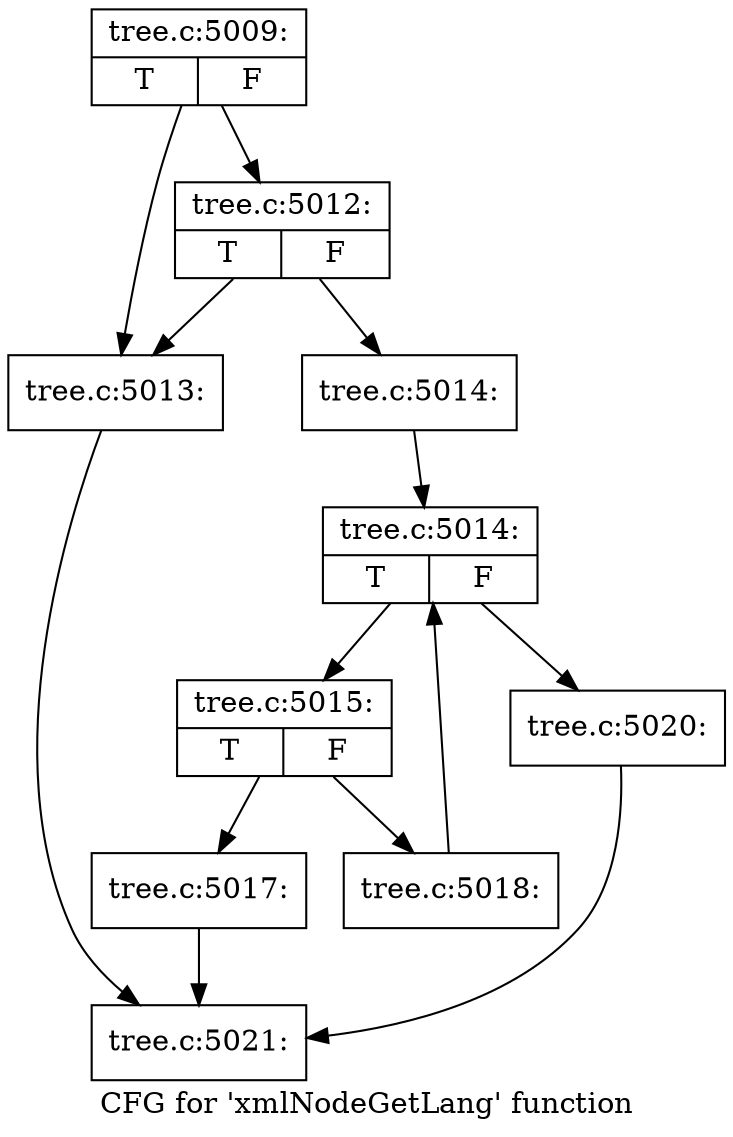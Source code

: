 digraph "CFG for 'xmlNodeGetLang' function" {
	label="CFG for 'xmlNodeGetLang' function";

	Node0x451c150 [shape=record,label="{tree.c:5009:|{<s0>T|<s1>F}}"];
	Node0x451c150 -> Node0x451db90;
	Node0x451c150 -> Node0x451da30;
	Node0x451da30 [shape=record,label="{tree.c:5012:|{<s0>T|<s1>F}}"];
	Node0x451da30 -> Node0x451db90;
	Node0x451da30 -> Node0x451dae0;
	Node0x451db90 [shape=record,label="{tree.c:5013:}"];
	Node0x451db90 -> Node0x451c4c0;
	Node0x451dae0 [shape=record,label="{tree.c:5014:}"];
	Node0x451dae0 -> Node0x451f910;
	Node0x451f910 [shape=record,label="{tree.c:5014:|{<s0>T|<s1>F}}"];
	Node0x451f910 -> Node0x451fd00;
	Node0x451f910 -> Node0x451fb30;
	Node0x451fd00 [shape=record,label="{tree.c:5015:|{<s0>T|<s1>F}}"];
	Node0x451fd00 -> Node0x4521720;
	Node0x451fd00 -> Node0x4521ae0;
	Node0x4521720 [shape=record,label="{tree.c:5017:}"];
	Node0x4521720 -> Node0x451c4c0;
	Node0x4521ae0 [shape=record,label="{tree.c:5018:}"];
	Node0x4521ae0 -> Node0x451f910;
	Node0x451fb30 [shape=record,label="{tree.c:5020:}"];
	Node0x451fb30 -> Node0x451c4c0;
	Node0x451c4c0 [shape=record,label="{tree.c:5021:}"];
}
